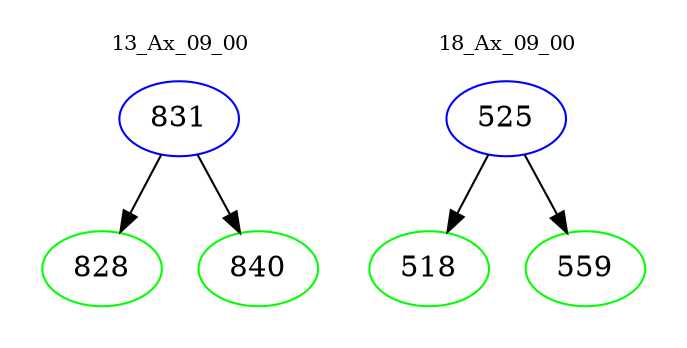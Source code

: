 digraph{
subgraph cluster_0 {
color = white
label = "13_Ax_09_00";
fontsize=10;
T0_831 [label="831", color="blue"]
T0_831 -> T0_828 [color="black"]
T0_828 [label="828", color="green"]
T0_831 -> T0_840 [color="black"]
T0_840 [label="840", color="green"]
}
subgraph cluster_1 {
color = white
label = "18_Ax_09_00";
fontsize=10;
T1_525 [label="525", color="blue"]
T1_525 -> T1_518 [color="black"]
T1_518 [label="518", color="green"]
T1_525 -> T1_559 [color="black"]
T1_559 [label="559", color="green"]
}
}
